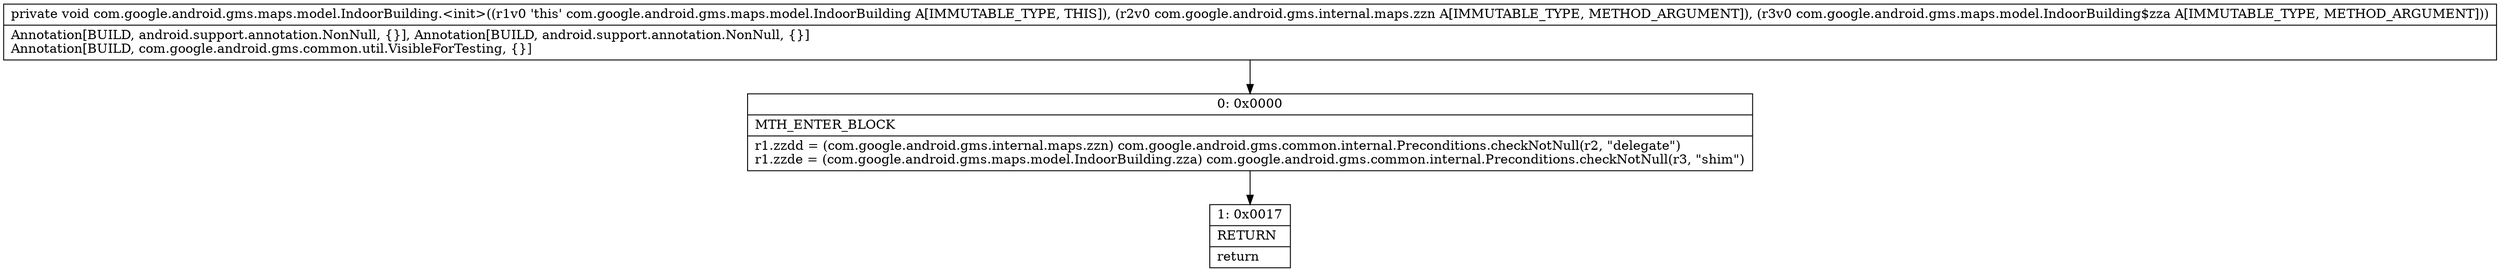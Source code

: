 digraph "CFG forcom.google.android.gms.maps.model.IndoorBuilding.\<init\>(Lcom\/google\/android\/gms\/internal\/maps\/zzn;Lcom\/google\/android\/gms\/maps\/model\/IndoorBuilding$zza;)V" {
Node_0 [shape=record,label="{0\:\ 0x0000|MTH_ENTER_BLOCK\l|r1.zzdd = (com.google.android.gms.internal.maps.zzn) com.google.android.gms.common.internal.Preconditions.checkNotNull(r2, \"delegate\")\lr1.zzde = (com.google.android.gms.maps.model.IndoorBuilding.zza) com.google.android.gms.common.internal.Preconditions.checkNotNull(r3, \"shim\")\l}"];
Node_1 [shape=record,label="{1\:\ 0x0017|RETURN\l|return\l}"];
MethodNode[shape=record,label="{private void com.google.android.gms.maps.model.IndoorBuilding.\<init\>((r1v0 'this' com.google.android.gms.maps.model.IndoorBuilding A[IMMUTABLE_TYPE, THIS]), (r2v0 com.google.android.gms.internal.maps.zzn A[IMMUTABLE_TYPE, METHOD_ARGUMENT]), (r3v0 com.google.android.gms.maps.model.IndoorBuilding$zza A[IMMUTABLE_TYPE, METHOD_ARGUMENT]))  | Annotation[BUILD, android.support.annotation.NonNull, \{\}], Annotation[BUILD, android.support.annotation.NonNull, \{\}]\lAnnotation[BUILD, com.google.android.gms.common.util.VisibleForTesting, \{\}]\l}"];
MethodNode -> Node_0;
Node_0 -> Node_1;
}

